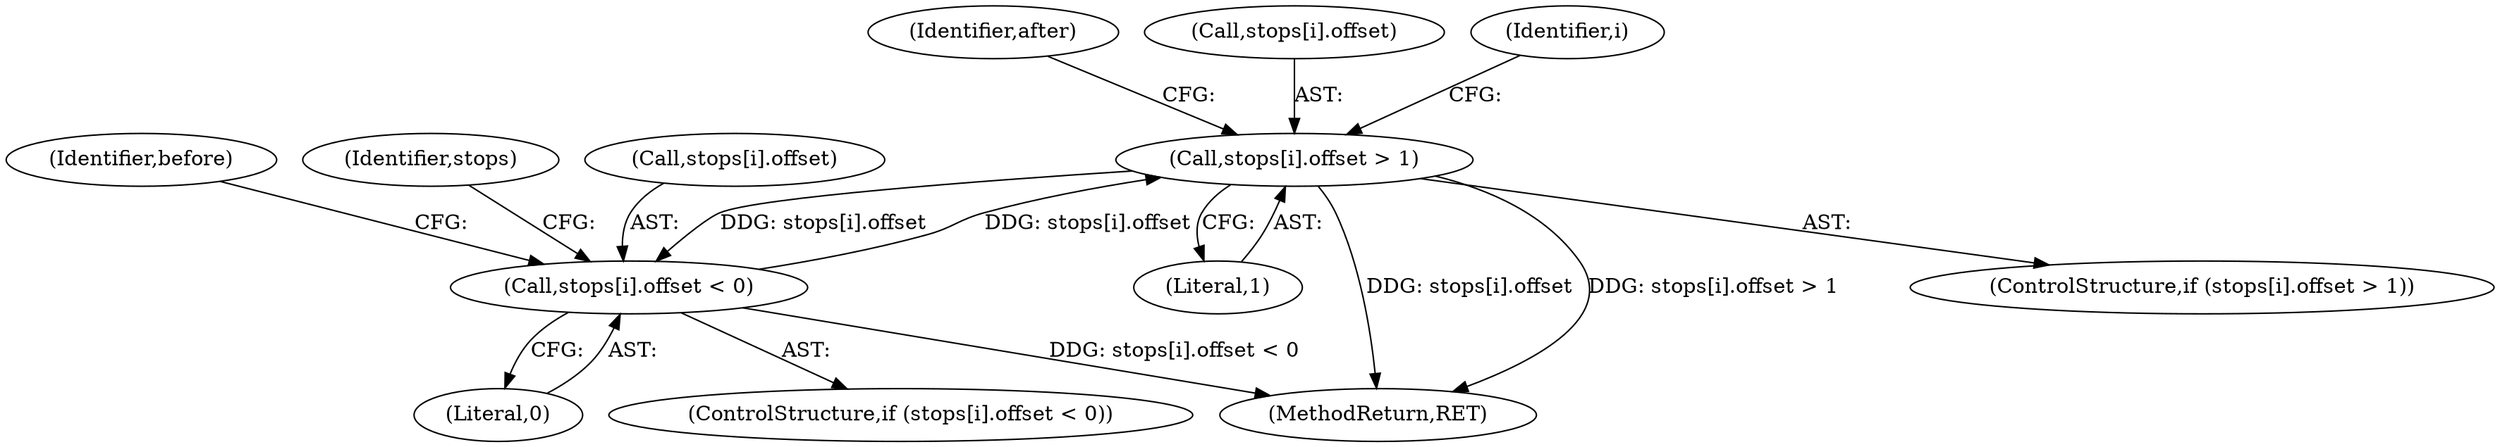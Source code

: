 digraph "0_ghostscript_60dabde18d7fe12b19da8b509bdfee9cc886aafc_2@array" {
"1000364" [label="(Call,stops[i].offset > 1)"];
"1000353" [label="(Call,stops[i].offset < 0)"];
"1000364" [label="(Call,stops[i].offset > 1)"];
"1000373" [label="(Identifier,after)"];
"1000365" [label="(Call,stops[i].offset)"];
"1000370" [label="(Literal,1)"];
"1000750" [label="(MethodReturn,RET)"];
"1000361" [label="(Identifier,before)"];
"1000353" [label="(Call,stops[i].offset < 0)"];
"1000359" [label="(Literal,0)"];
"1000363" [label="(ControlStructure,if (stops[i].offset > 1))"];
"1000352" [label="(ControlStructure,if (stops[i].offset < 0))"];
"1000367" [label="(Identifier,stops)"];
"1000354" [label="(Call,stops[i].offset)"];
"1000350" [label="(Identifier,i)"];
"1000364" [label="(Call,stops[i].offset > 1)"];
"1000364" -> "1000363"  [label="AST: "];
"1000364" -> "1000370"  [label="CFG: "];
"1000365" -> "1000364"  [label="AST: "];
"1000370" -> "1000364"  [label="AST: "];
"1000373" -> "1000364"  [label="CFG: "];
"1000350" -> "1000364"  [label="CFG: "];
"1000364" -> "1000750"  [label="DDG: stops[i].offset"];
"1000364" -> "1000750"  [label="DDG: stops[i].offset > 1"];
"1000364" -> "1000353"  [label="DDG: stops[i].offset"];
"1000353" -> "1000364"  [label="DDG: stops[i].offset"];
"1000353" -> "1000352"  [label="AST: "];
"1000353" -> "1000359"  [label="CFG: "];
"1000354" -> "1000353"  [label="AST: "];
"1000359" -> "1000353"  [label="AST: "];
"1000361" -> "1000353"  [label="CFG: "];
"1000367" -> "1000353"  [label="CFG: "];
"1000353" -> "1000750"  [label="DDG: stops[i].offset < 0"];
}
